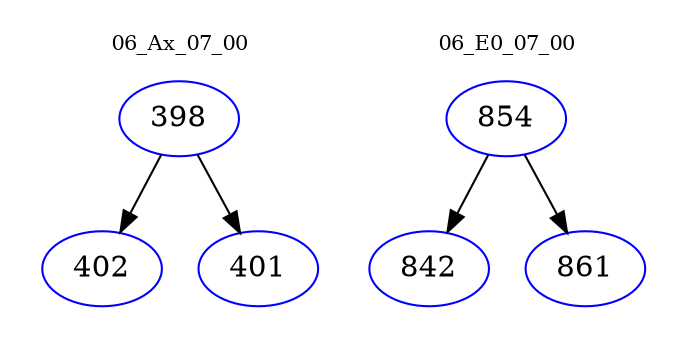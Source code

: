 digraph{
subgraph cluster_0 {
color = white
label = "06_Ax_07_00";
fontsize=10;
T0_398 [label="398", color="blue"]
T0_398 -> T0_402 [color="black"]
T0_402 [label="402", color="blue"]
T0_398 -> T0_401 [color="black"]
T0_401 [label="401", color="blue"]
}
subgraph cluster_1 {
color = white
label = "06_E0_07_00";
fontsize=10;
T1_854 [label="854", color="blue"]
T1_854 -> T1_842 [color="black"]
T1_842 [label="842", color="blue"]
T1_854 -> T1_861 [color="black"]
T1_861 [label="861", color="blue"]
}
}
